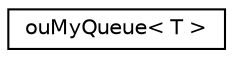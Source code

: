 digraph "Graphical Class Hierarchy"
{
 // LATEX_PDF_SIZE
  edge [fontname="Helvetica",fontsize="10",labelfontname="Helvetica",labelfontsize="10"];
  node [fontname="Helvetica",fontsize="10",shape=record];
  rankdir="LR";
  Node0 [label="ouMyQueue\< T \>",height=0.2,width=0.4,color="black", fillcolor="white", style="filled",URL="$classou_my_queue.html",tooltip=" "];
}
